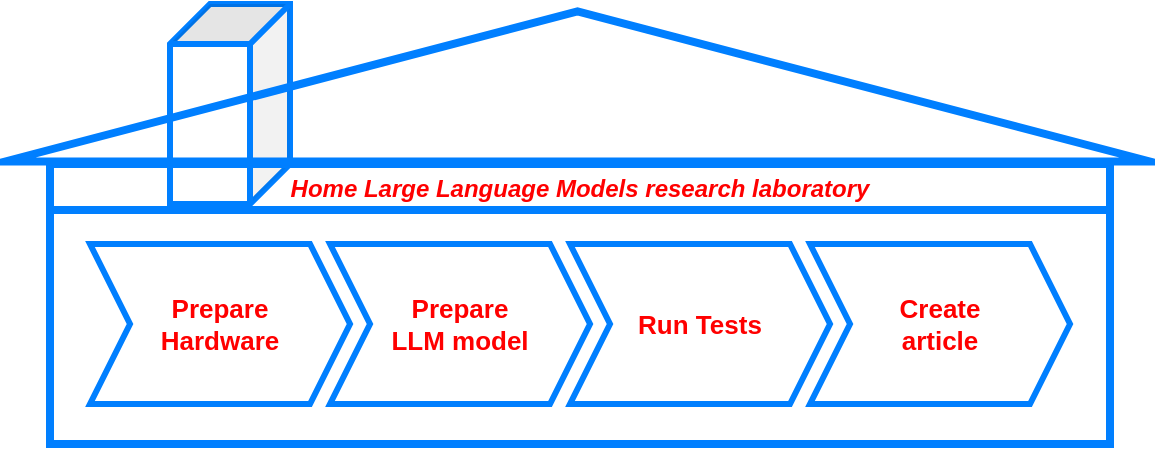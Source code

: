 <mxfile version="19.0.3" type="device"><diagram id="8uAXLUP1S7WZl27KD54o" name="Page-1"><mxGraphModel dx="1234" dy="797" grid="1" gridSize="10" guides="1" tooltips="1" connect="1" arrows="1" fold="1" page="1" pageScale="1" pageWidth="850" pageHeight="1100" math="0" shadow="0"><root><mxCell id="0"/><mxCell id="1" parent="0"/><mxCell id="OCpvZF5WZoZ27oOHyLns-6" value="" style="shape=cube;whiteSpace=wrap;html=1;boundedLbl=1;backgroundOutline=1;darkOpacity=0.05;darkOpacity2=0.1;rotation=90;strokeWidth=3;fillColor=none;strokeColor=#007FFF;" vertex="1" parent="1"><mxGeometry x="200" y="160" width="100" height="60" as="geometry"/></mxCell><mxCell id="OCpvZF5WZoZ27oOHyLns-3" value="Home Large Language Models research laboratory" style="swimlane;strokeWidth=4;fontStyle=3;fillColor=none;strokeColor=#007FFF;fontColor=#FF0000;" vertex="1" parent="1"><mxGeometry x="160" y="220" width="530" height="140" as="geometry"/></mxCell><mxCell id="OCpvZF5WZoZ27oOHyLns-8" value="&lt;font color=&quot;#ff0000&quot; size=&quot;1&quot;&gt;&lt;b style=&quot;font-size: 13px;&quot;&gt;Prepare &lt;br&gt;Hardware&lt;/b&gt;&lt;/font&gt;" style="shape=step;perimeter=stepPerimeter;whiteSpace=wrap;html=1;fixedSize=1;strokeWidth=3;fillColor=none;strokeColor=#007FFF;" vertex="1" parent="OCpvZF5WZoZ27oOHyLns-3"><mxGeometry x="20" y="40" width="130" height="80" as="geometry"/></mxCell><mxCell id="OCpvZF5WZoZ27oOHyLns-10" value="&lt;b&gt;&lt;font color=&quot;#ff0000&quot; style=&quot;font-size: 13px;&quot;&gt;Prepare&lt;br&gt;LLM model&lt;/font&gt;&lt;/b&gt;" style="shape=step;perimeter=stepPerimeter;whiteSpace=wrap;html=1;fixedSize=1;strokeWidth=3;fillColor=none;strokeColor=#007FFF;" vertex="1" parent="OCpvZF5WZoZ27oOHyLns-3"><mxGeometry x="140" y="40" width="130" height="80" as="geometry"/></mxCell><mxCell id="OCpvZF5WZoZ27oOHyLns-11" value="&lt;b&gt;&lt;font style=&quot;font-size: 13px;&quot;&gt;&lt;font color=&quot;#ff0000&quot;&gt;Run Tests&lt;/font&gt;&lt;br&gt;&lt;/font&gt;&lt;/b&gt;" style="shape=step;perimeter=stepPerimeter;whiteSpace=wrap;html=1;fixedSize=1;strokeWidth=3;fillColor=none;strokeColor=#007FFF;" vertex="1" parent="OCpvZF5WZoZ27oOHyLns-3"><mxGeometry x="260" y="40" width="130" height="80" as="geometry"/></mxCell><mxCell id="OCpvZF5WZoZ27oOHyLns-12" value="&lt;b&gt;&lt;font style=&quot;font-size: 13px;&quot;&gt;&lt;font color=&quot;#ff0000&quot;&gt;Create &lt;br&gt;article&lt;/font&gt;&lt;br&gt;&lt;/font&gt;&lt;/b&gt;" style="shape=step;perimeter=stepPerimeter;whiteSpace=wrap;html=1;fixedSize=1;strokeWidth=3;fillColor=none;strokeColor=#007FFF;" vertex="1" parent="OCpvZF5WZoZ27oOHyLns-3"><mxGeometry x="380" y="40" width="130" height="80" as="geometry"/></mxCell><mxCell id="OCpvZF5WZoZ27oOHyLns-4" value="" style="triangle;whiteSpace=wrap;html=1;rotation=-90;strokeWidth=4;fillColor=none;strokeColor=#007FFF;" vertex="1" parent="1"><mxGeometry x="386.25" y="-105" width="75" height="572.5" as="geometry"/></mxCell></root></mxGraphModel></diagram></mxfile>